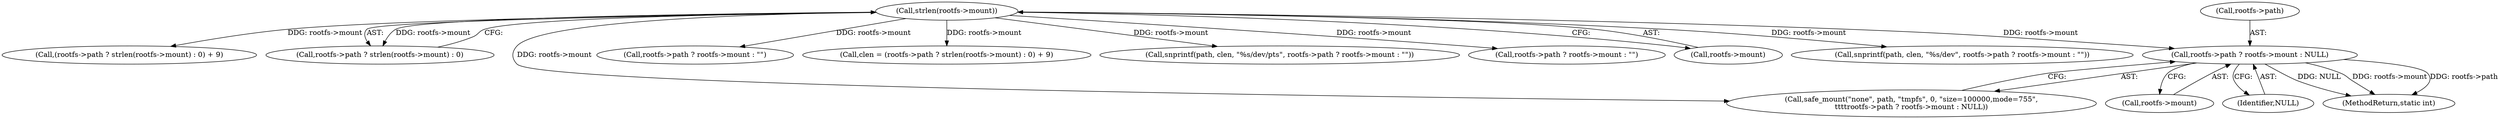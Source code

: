 digraph "0_lxc_592fd47a6245508b79fe6ac819fe6d3b2c1289be_4@pointer" {
"1000172" [label="(Call,rootfs->path ? rootfs->mount : NULL)"];
"1000119" [label="(Call,strlen(rootfs->mount))"];
"1000114" [label="(Call,(rootfs->path ? strlen(rootfs->mount) : 0) + 9)"];
"1000119" [label="(Call,strlen(rootfs->mount))"];
"1000115" [label="(Call,rootfs->path ? strlen(rootfs->mount) : 0)"];
"1000166" [label="(Call,safe_mount(\"none\", path, \"tmpfs\", 0, \"size=100000,mode=755\",\n\t\t\t\trootfs->path ? rootfs->mount : NULL))"];
"1000176" [label="(Call,rootfs->mount)"];
"1000135" [label="(Call,rootfs->path ? rootfs->mount : \"\")"];
"1000112" [label="(Call,clen = (rootfs->path ? strlen(rootfs->mount) : 0) + 9)"];
"1000179" [label="(Identifier,NULL)"];
"1000172" [label="(Call,rootfs->path ? rootfs->mount : NULL)"];
"1000191" [label="(Call,snprintf(path, clen, \"%s/dev/pts\", rootfs->path ? rootfs->mount : \"\"))"];
"1000195" [label="(Call,rootfs->path ? rootfs->mount : \"\")"];
"1000120" [label="(Call,rootfs->mount)"];
"1000244" [label="(MethodReturn,static int)"];
"1000131" [label="(Call,snprintf(path, clen, \"%s/dev\", rootfs->path ? rootfs->mount : \"\"))"];
"1000173" [label="(Call,rootfs->path)"];
"1000172" -> "1000166"  [label="AST: "];
"1000172" -> "1000176"  [label="CFG: "];
"1000172" -> "1000179"  [label="CFG: "];
"1000173" -> "1000172"  [label="AST: "];
"1000176" -> "1000172"  [label="AST: "];
"1000179" -> "1000172"  [label="AST: "];
"1000166" -> "1000172"  [label="CFG: "];
"1000172" -> "1000244"  [label="DDG: NULL"];
"1000172" -> "1000244"  [label="DDG: rootfs->mount"];
"1000172" -> "1000244"  [label="DDG: rootfs->path"];
"1000119" -> "1000172"  [label="DDG: rootfs->mount"];
"1000119" -> "1000115"  [label="AST: "];
"1000119" -> "1000120"  [label="CFG: "];
"1000120" -> "1000119"  [label="AST: "];
"1000115" -> "1000119"  [label="CFG: "];
"1000119" -> "1000112"  [label="DDG: rootfs->mount"];
"1000119" -> "1000114"  [label="DDG: rootfs->mount"];
"1000119" -> "1000115"  [label="DDG: rootfs->mount"];
"1000119" -> "1000131"  [label="DDG: rootfs->mount"];
"1000119" -> "1000135"  [label="DDG: rootfs->mount"];
"1000119" -> "1000166"  [label="DDG: rootfs->mount"];
"1000119" -> "1000191"  [label="DDG: rootfs->mount"];
"1000119" -> "1000195"  [label="DDG: rootfs->mount"];
}
